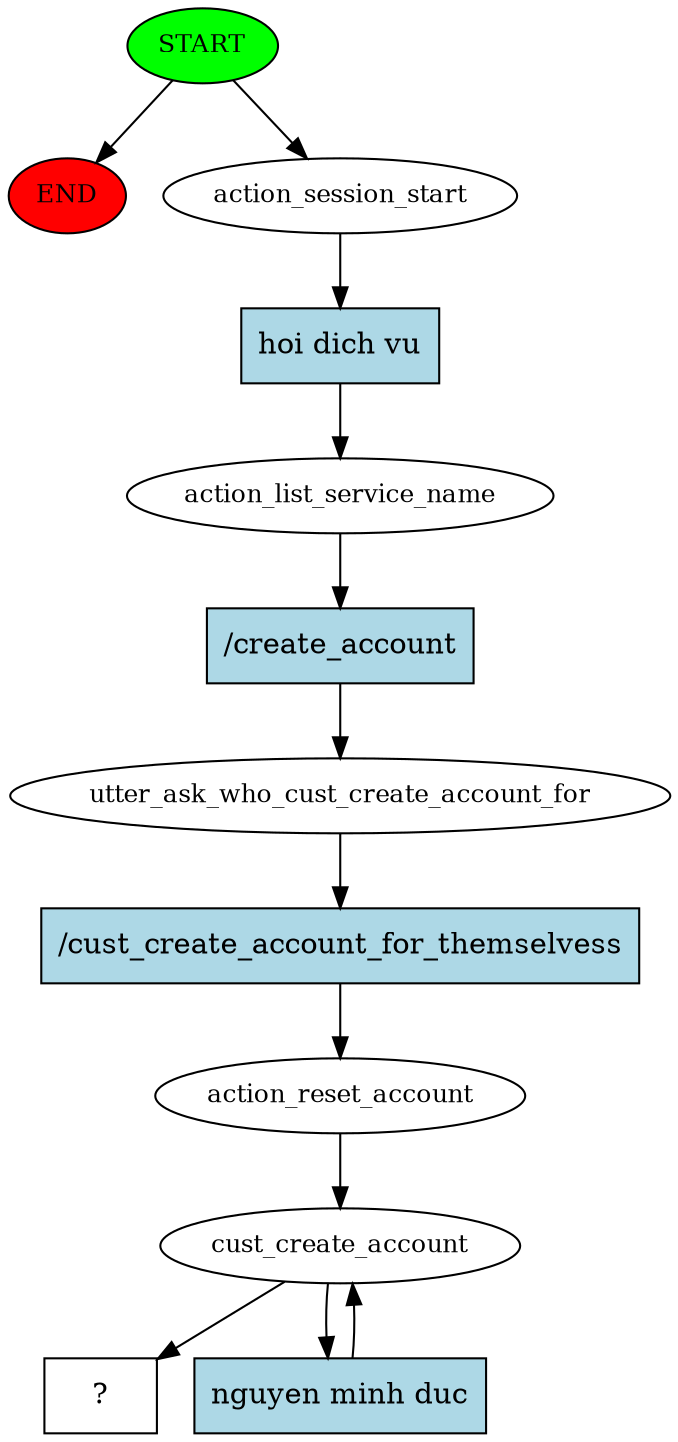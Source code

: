 digraph  {
0 [class="start active", fillcolor=green, fontsize=12, label=START, style=filled];
"-1" [class=end, fillcolor=red, fontsize=12, label=END, style=filled];
1 [class=active, fontsize=12, label=action_session_start];
2 [class=active, fontsize=12, label=action_list_service_name];
3 [class=active, fontsize=12, label=utter_ask_who_cust_create_account_for];
4 [class=active, fontsize=12, label=action_reset_account];
5 [class=active, fontsize=12, label=cust_create_account];
7 [class="intent dashed active", label="  ?  ", shape=rect];
8 [class="intent active", fillcolor=lightblue, label="hoi dich vu", shape=rect, style=filled];
9 [class="intent active", fillcolor=lightblue, label="/create_account", shape=rect, style=filled];
10 [class="intent active", fillcolor=lightblue, label="/cust_create_account_for_themselvess", shape=rect, style=filled];
11 [class="intent active", fillcolor=lightblue, label="nguyen minh duc", shape=rect, style=filled];
0 -> "-1"  [class="", key=NONE, label=""];
0 -> 1  [class=active, key=NONE, label=""];
1 -> 8  [class=active, key=0];
2 -> 9  [class=active, key=0];
3 -> 10  [class=active, key=0];
4 -> 5  [class=active, key=NONE, label=""];
5 -> 7  [class=active, key=NONE, label=""];
5 -> 11  [class=active, key=0];
8 -> 2  [class=active, key=0];
9 -> 3  [class=active, key=0];
10 -> 4  [class=active, key=0];
11 -> 5  [class=active, key=0];
}
